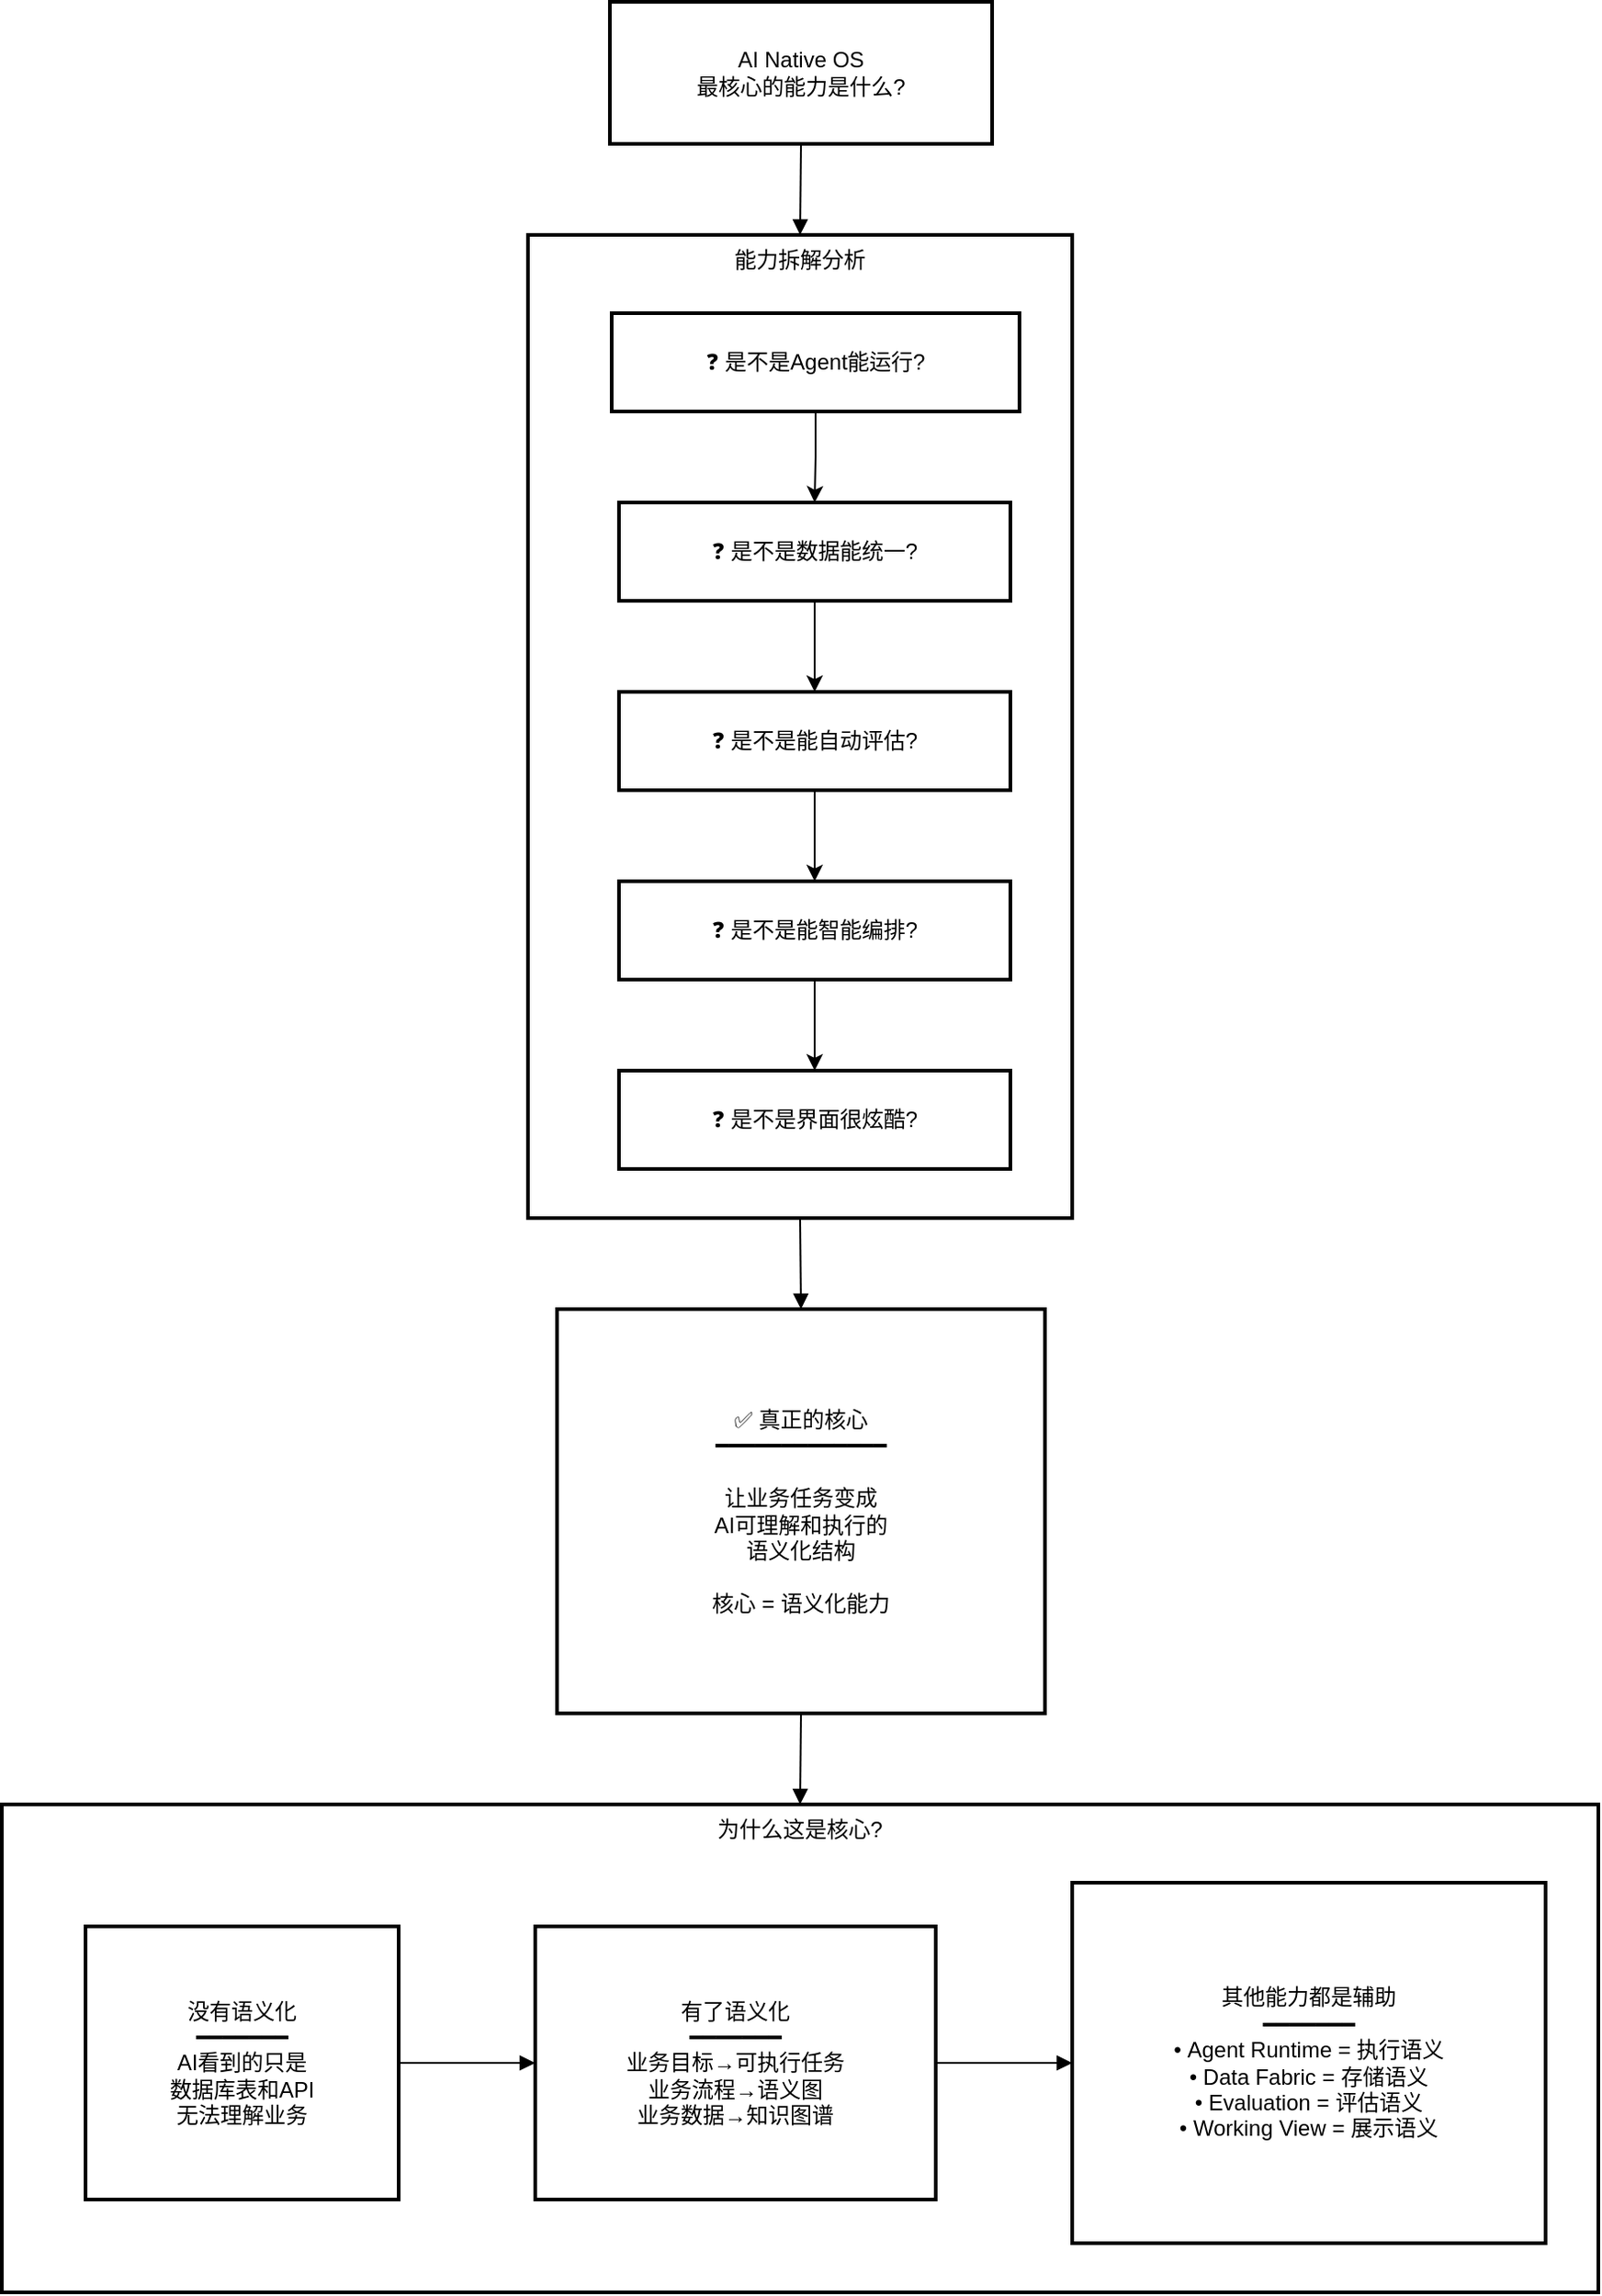 <mxfile version="28.2.7">
  <diagram name="第 1 页" id="-x50aRkxaal0eyeApQ8P">
    <mxGraphModel dx="1018" dy="571" grid="1" gridSize="10" guides="1" tooltips="1" connect="1" arrows="1" fold="1" page="1" pageScale="1" pageWidth="827" pageHeight="1169" math="0" shadow="0">
      <root>
        <mxCell id="0" />
        <mxCell id="1" parent="0" />
        <mxCell id="jkjoP1vUPf6P9R0HCLD4-1" value="为什么这是核心?" style="whiteSpace=wrap;strokeWidth=2;verticalAlign=top;" vertex="1" parent="1">
          <mxGeometry x="20" y="1010" width="877" height="268" as="geometry" />
        </mxCell>
        <mxCell id="jkjoP1vUPf6P9R0HCLD4-2" value="没有语义化&#xa;━━━━━━━&#xa;AI看到的只是&#xa;数据库表和API&#xa;无法理解业务" style="whiteSpace=wrap;strokeWidth=2;" vertex="1" parent="jkjoP1vUPf6P9R0HCLD4-1">
          <mxGeometry x="46" y="67" width="172" height="150" as="geometry" />
        </mxCell>
        <mxCell id="jkjoP1vUPf6P9R0HCLD4-3" value="有了语义化&#xa;━━━━━━━&#xa;业务目标→可执行任务&#xa;业务流程→语义图&#xa;业务数据→知识图谱" style="whiteSpace=wrap;strokeWidth=2;" vertex="1" parent="jkjoP1vUPf6P9R0HCLD4-1">
          <mxGeometry x="293" y="67" width="220" height="150" as="geometry" />
        </mxCell>
        <mxCell id="jkjoP1vUPf6P9R0HCLD4-4" value="其他能力都是辅助&#xa;━━━━━━━&#xa;• Agent Runtime = 执行语义&#xa;• Data Fabric = 存储语义&#xa;• Evaluation = 评估语义&#xa;• Working View = 展示语义" style="whiteSpace=wrap;strokeWidth=2;" vertex="1" parent="jkjoP1vUPf6P9R0HCLD4-1">
          <mxGeometry x="588" y="43" width="260" height="198" as="geometry" />
        </mxCell>
        <mxCell id="jkjoP1vUPf6P9R0HCLD4-5" value="" style="curved=1;startArrow=none;endArrow=block;exitX=1;exitY=0.5;entryX=0;entryY=0.5;rounded=0;" edge="1" parent="jkjoP1vUPf6P9R0HCLD4-1" source="jkjoP1vUPf6P9R0HCLD4-2" target="jkjoP1vUPf6P9R0HCLD4-3">
          <mxGeometry relative="1" as="geometry">
            <Array as="points" />
          </mxGeometry>
        </mxCell>
        <mxCell id="jkjoP1vUPf6P9R0HCLD4-6" value="" style="curved=1;startArrow=none;endArrow=block;exitX=1;exitY=0.5;entryX=0;entryY=0.5;rounded=0;" edge="1" parent="jkjoP1vUPf6P9R0HCLD4-1" source="jkjoP1vUPf6P9R0HCLD4-3" target="jkjoP1vUPf6P9R0HCLD4-4">
          <mxGeometry relative="1" as="geometry">
            <Array as="points" />
          </mxGeometry>
        </mxCell>
        <mxCell id="jkjoP1vUPf6P9R0HCLD4-7" value="能力拆解分析" style="whiteSpace=wrap;strokeWidth=2;verticalAlign=top;" vertex="1" parent="1">
          <mxGeometry x="309" y="148" width="299" height="540" as="geometry" />
        </mxCell>
        <mxCell id="jkjoP1vUPf6P9R0HCLD4-19" value="" style="edgeStyle=orthogonalEdgeStyle;rounded=0;orthogonalLoop=1;jettySize=auto;html=1;" edge="1" parent="jkjoP1vUPf6P9R0HCLD4-7" source="jkjoP1vUPf6P9R0HCLD4-8" target="jkjoP1vUPf6P9R0HCLD4-9">
          <mxGeometry relative="1" as="geometry" />
        </mxCell>
        <mxCell id="jkjoP1vUPf6P9R0HCLD4-8" value="❓ 是不是Agent能运行?" style="whiteSpace=wrap;strokeWidth=2;" vertex="1" parent="jkjoP1vUPf6P9R0HCLD4-7">
          <mxGeometry x="46" y="43" width="224" height="54" as="geometry" />
        </mxCell>
        <mxCell id="jkjoP1vUPf6P9R0HCLD4-18" value="" style="edgeStyle=orthogonalEdgeStyle;rounded=0;orthogonalLoop=1;jettySize=auto;html=1;" edge="1" parent="jkjoP1vUPf6P9R0HCLD4-7" source="jkjoP1vUPf6P9R0HCLD4-9" target="jkjoP1vUPf6P9R0HCLD4-10">
          <mxGeometry relative="1" as="geometry" />
        </mxCell>
        <mxCell id="jkjoP1vUPf6P9R0HCLD4-9" value="❓ 是不是数据能统一?" style="whiteSpace=wrap;strokeWidth=2;" vertex="1" parent="jkjoP1vUPf6P9R0HCLD4-7">
          <mxGeometry x="50" y="147" width="215" height="54" as="geometry" />
        </mxCell>
        <mxCell id="jkjoP1vUPf6P9R0HCLD4-20" value="" style="edgeStyle=orthogonalEdgeStyle;rounded=0;orthogonalLoop=1;jettySize=auto;html=1;" edge="1" parent="jkjoP1vUPf6P9R0HCLD4-7" source="jkjoP1vUPf6P9R0HCLD4-10" target="jkjoP1vUPf6P9R0HCLD4-11">
          <mxGeometry relative="1" as="geometry" />
        </mxCell>
        <mxCell id="jkjoP1vUPf6P9R0HCLD4-10" value="❓ 是不是能自动评估?" style="whiteSpace=wrap;strokeWidth=2;" vertex="1" parent="jkjoP1vUPf6P9R0HCLD4-7">
          <mxGeometry x="50" y="251" width="215" height="54" as="geometry" />
        </mxCell>
        <mxCell id="jkjoP1vUPf6P9R0HCLD4-21" value="" style="edgeStyle=orthogonalEdgeStyle;rounded=0;orthogonalLoop=1;jettySize=auto;html=1;" edge="1" parent="jkjoP1vUPf6P9R0HCLD4-7" source="jkjoP1vUPf6P9R0HCLD4-11" target="jkjoP1vUPf6P9R0HCLD4-12">
          <mxGeometry relative="1" as="geometry" />
        </mxCell>
        <mxCell id="jkjoP1vUPf6P9R0HCLD4-11" value="❓ 是不是能智能编排?" style="whiteSpace=wrap;strokeWidth=2;" vertex="1" parent="jkjoP1vUPf6P9R0HCLD4-7">
          <mxGeometry x="50" y="355" width="215" height="54" as="geometry" />
        </mxCell>
        <mxCell id="jkjoP1vUPf6P9R0HCLD4-12" value="❓ 是不是界面很炫酷?" style="whiteSpace=wrap;strokeWidth=2;" vertex="1" parent="jkjoP1vUPf6P9R0HCLD4-7">
          <mxGeometry x="50" y="459" width="215" height="54" as="geometry" />
        </mxCell>
        <mxCell id="jkjoP1vUPf6P9R0HCLD4-13" value="AI Native OS&#xa;最核心的能力是什么?" style="whiteSpace=wrap;strokeWidth=2;" vertex="1" parent="1">
          <mxGeometry x="354" y="20" width="210" height="78" as="geometry" />
        </mxCell>
        <mxCell id="jkjoP1vUPf6P9R0HCLD4-14" value="✅ 真正的核心&#xa;━━━━━━━━━━━━━&#xa;&#xa;让业务任务变成&#xa;AI可理解和执行的&#xa;语义化结构&#xa;&#xa;核心 = 语义化能力" style="whiteSpace=wrap;strokeWidth=2;" vertex="1" parent="1">
          <mxGeometry x="325" y="738" width="268" height="222" as="geometry" />
        </mxCell>
        <mxCell id="jkjoP1vUPf6P9R0HCLD4-15" value="" style="curved=1;startArrow=none;endArrow=block;exitX=0.5;exitY=1;entryX=0.5;entryY=0;rounded=0;" edge="1" parent="1" source="jkjoP1vUPf6P9R0HCLD4-13" target="jkjoP1vUPf6P9R0HCLD4-7">
          <mxGeometry relative="1" as="geometry">
            <Array as="points" />
          </mxGeometry>
        </mxCell>
        <mxCell id="jkjoP1vUPf6P9R0HCLD4-16" value="" style="curved=1;startArrow=none;endArrow=block;exitX=0.5;exitY=1;entryX=0.5;entryY=0;rounded=0;" edge="1" parent="1" source="jkjoP1vUPf6P9R0HCLD4-7" target="jkjoP1vUPf6P9R0HCLD4-14">
          <mxGeometry relative="1" as="geometry">
            <Array as="points" />
          </mxGeometry>
        </mxCell>
        <mxCell id="jkjoP1vUPf6P9R0HCLD4-17" value="" style="curved=1;startArrow=none;endArrow=block;exitX=0.5;exitY=1;entryX=0.5;entryY=0;rounded=0;" edge="1" parent="1" source="jkjoP1vUPf6P9R0HCLD4-14" target="jkjoP1vUPf6P9R0HCLD4-1">
          <mxGeometry relative="1" as="geometry">
            <Array as="points" />
          </mxGeometry>
        </mxCell>
      </root>
    </mxGraphModel>
  </diagram>
</mxfile>
